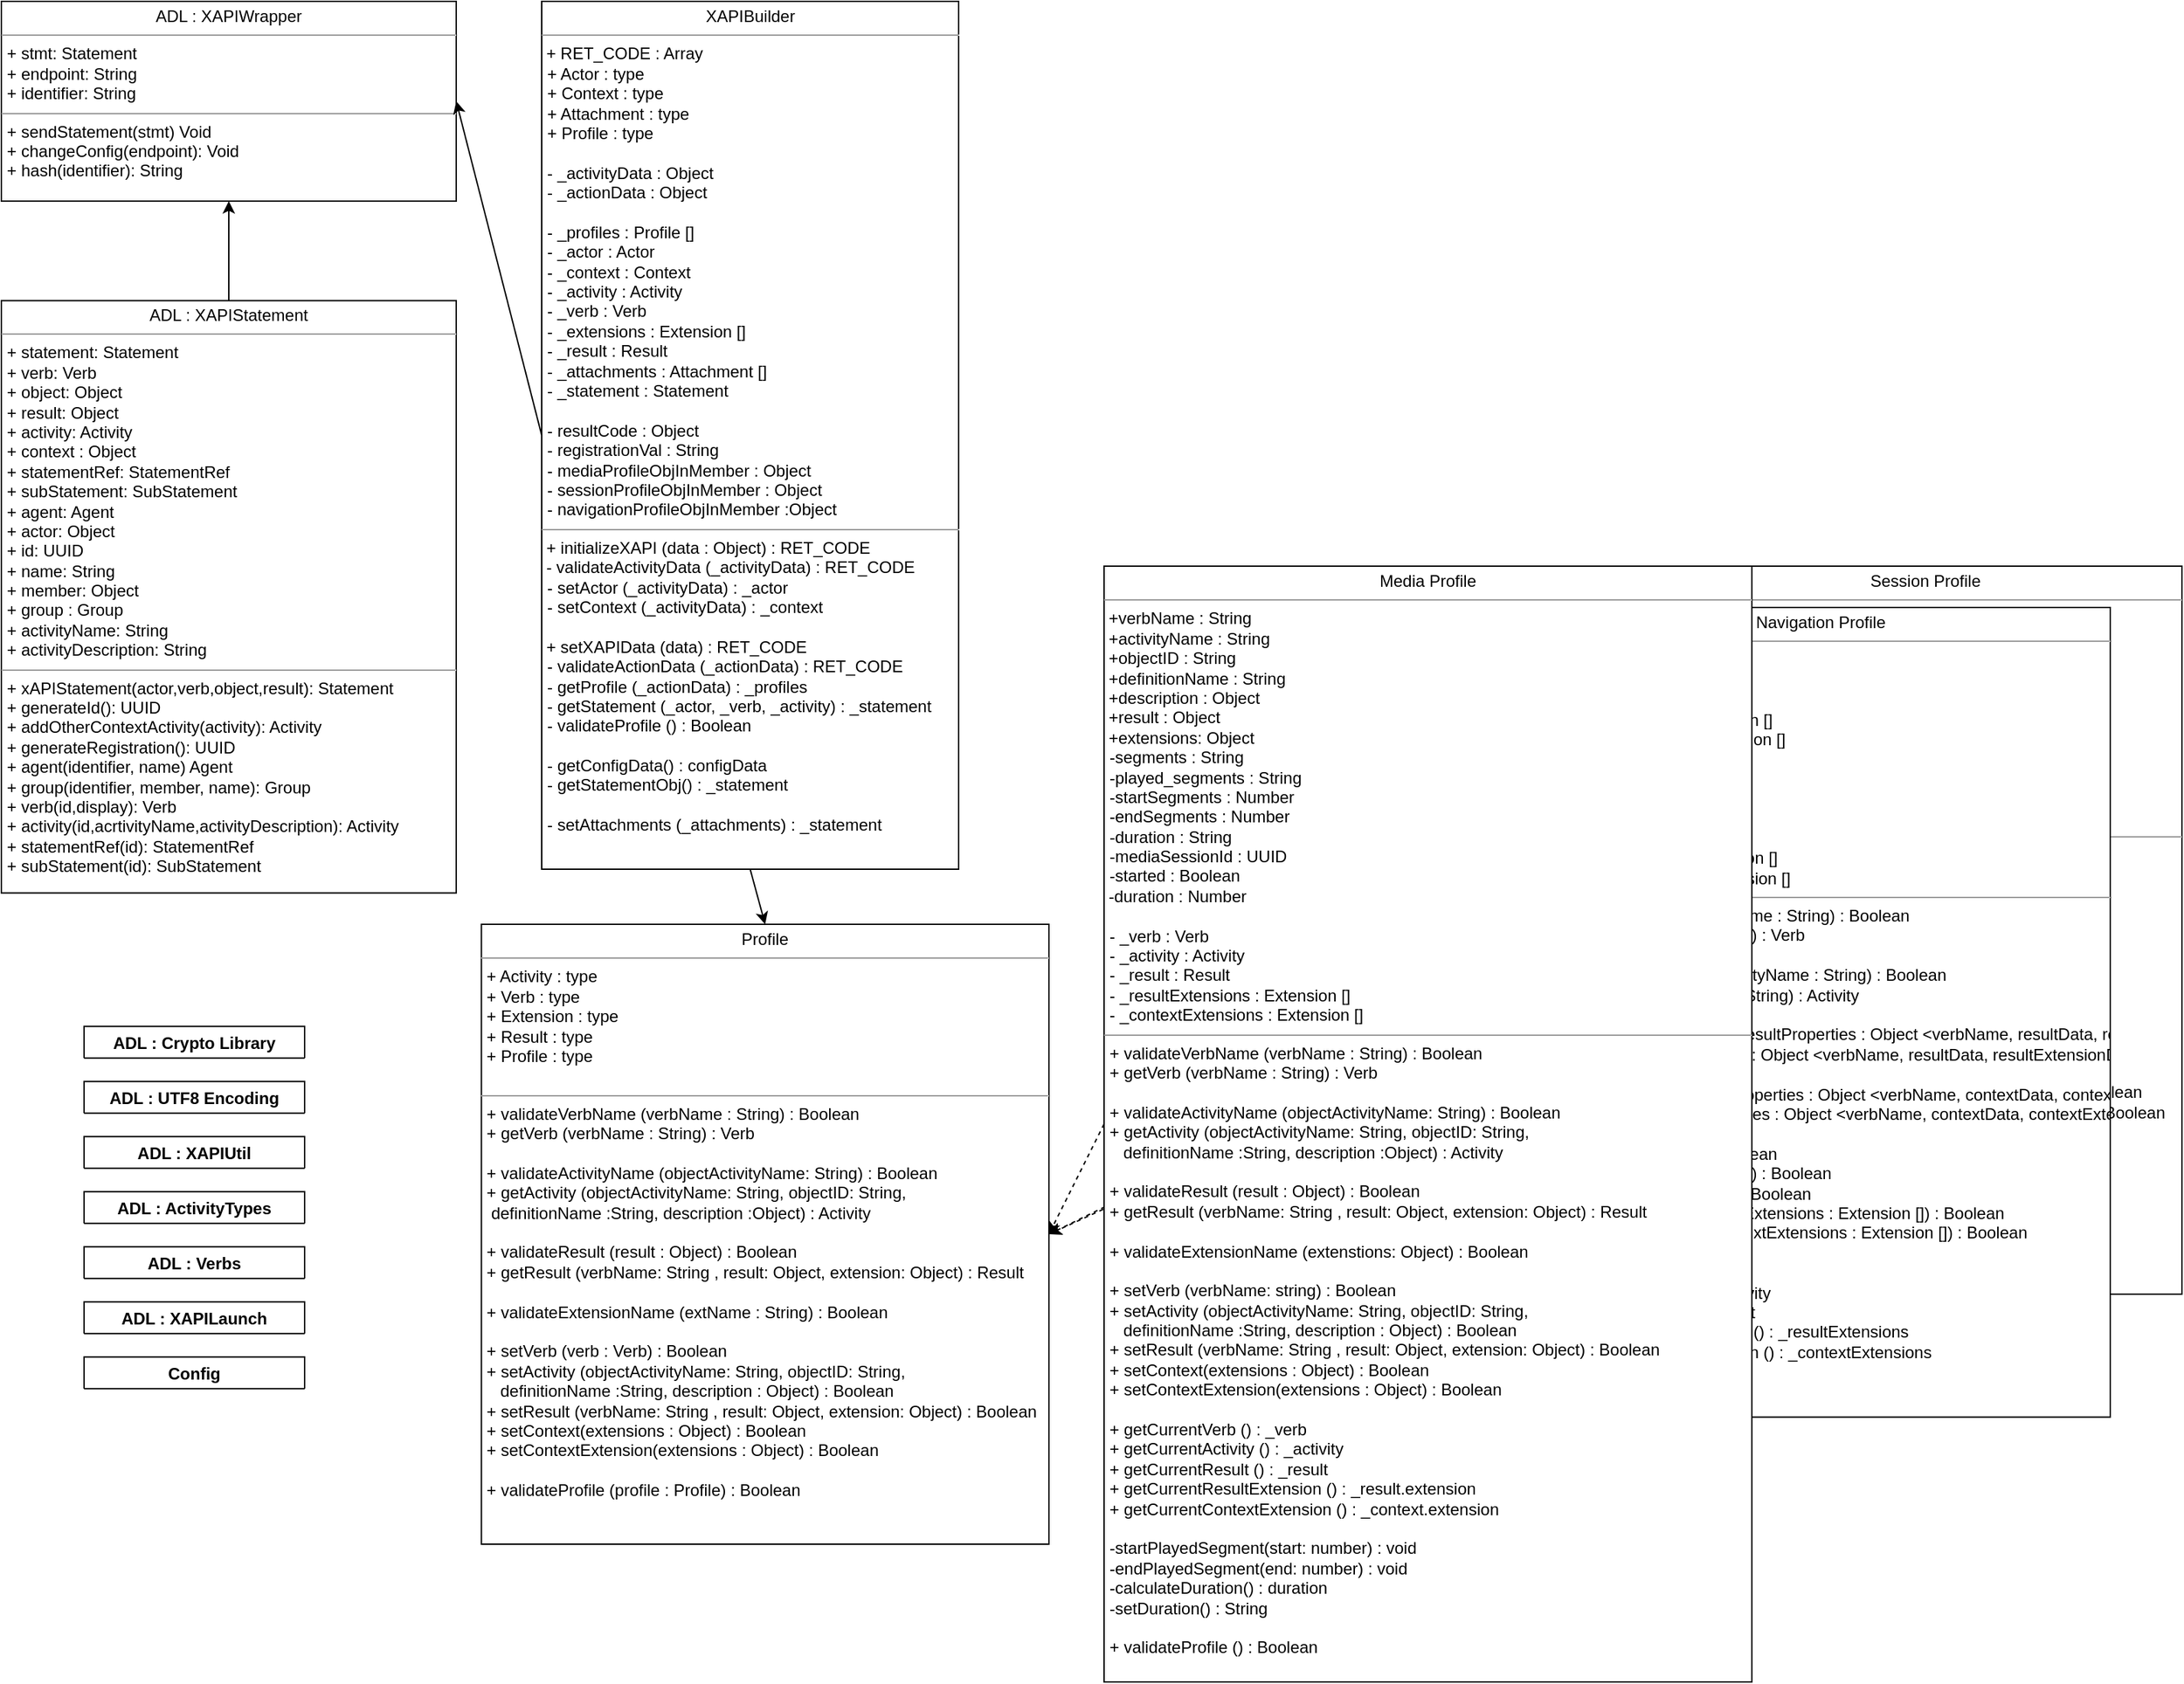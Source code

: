 <mxfile>
    <diagram id="AIWKNiMYjWNu91mybNwN" name="v1.0">
        <mxGraphModel dx="1003" dy="548" grid="1" gridSize="10" guides="1" tooltips="1" connect="1" arrows="1" fold="1" page="1" pageScale="1" pageWidth="827" pageHeight="1169" math="0" shadow="0">
            <root>
                <mxCell id="r9tCrdqP52zc_Ktqozt8-0"/>
                <mxCell id="r9tCrdqP52zc_Ktqozt8-1" parent="r9tCrdqP52zc_Ktqozt8-0"/>
                <mxCell id="z2LhJ73qYV1Ciekt4UjS-0" style="edgeStyle=orthogonalEdgeStyle;rounded=0;orthogonalLoop=1;jettySize=auto;html=1;" parent="r9tCrdqP52zc_Ktqozt8-1" source="z2LhJ73qYV1Ciekt4UjS-1" target="z2LhJ73qYV1Ciekt4UjS-2" edge="1">
                    <mxGeometry relative="1" as="geometry"/>
                </mxCell>
                <mxCell id="z2LhJ73qYV1Ciekt4UjS-1" value="&lt;p style=&quot;margin: 0px ; margin-top: 4px ; text-align: center&quot;&gt;ADL : XAPIStatement&lt;/p&gt;&lt;hr size=&quot;1&quot;&gt;&lt;p style=&quot;margin: 0px ; margin-left: 4px&quot;&gt;+ statement: Statement&lt;/p&gt;&lt;p style=&quot;margin: 0px ; margin-left: 4px&quot;&gt;+ verb: Verb&lt;br&gt;&lt;/p&gt;&lt;p style=&quot;margin: 0px ; margin-left: 4px&quot;&gt;+ object: Object&lt;br&gt;&lt;/p&gt;&lt;p style=&quot;margin: 0px ; margin-left: 4px&quot;&gt;+ result: Object&lt;br&gt;&lt;/p&gt;&lt;p style=&quot;margin: 0px ; margin-left: 4px&quot;&gt;+ activity: Activity&lt;br&gt;&lt;/p&gt;&lt;p style=&quot;margin: 0px ; margin-left: 4px&quot;&gt;+ context : Object&lt;/p&gt;&lt;p style=&quot;margin: 0px ; margin-left: 4px&quot;&gt;+ statementRef: StatementRef&lt;/p&gt;&lt;p style=&quot;margin: 0px ; margin-left: 4px&quot;&gt;+ subStatement: SubStatement&lt;/p&gt;&lt;p style=&quot;margin: 0px ; margin-left: 4px&quot;&gt;+ agent: Agent&lt;/p&gt;&lt;p style=&quot;margin: 0px ; margin-left: 4px&quot;&gt;+ actor: Object&lt;/p&gt;&lt;p style=&quot;margin: 0px ; margin-left: 4px&quot;&gt;+ id: UUID&lt;/p&gt;&lt;p style=&quot;margin: 0px ; margin-left: 4px&quot;&gt;+ name: String&lt;/p&gt;&lt;p style=&quot;margin: 0px ; margin-left: 4px&quot;&gt;+ member: Object&lt;/p&gt;&lt;p style=&quot;margin: 0px ; margin-left: 4px&quot;&gt;+ group : Group&lt;/p&gt;&lt;p style=&quot;margin: 0px ; margin-left: 4px&quot;&gt;+ activityName: String&lt;/p&gt;&lt;p style=&quot;margin: 0px ; margin-left: 4px&quot;&gt;+ activityDescription: String&lt;/p&gt;&lt;hr size=&quot;1&quot;&gt;&lt;p style=&quot;margin: 0px ; margin-left: 4px&quot;&gt;+ xAPIStatement(actor,verb,object,result): Statement&lt;/p&gt;&lt;p style=&quot;margin: 0px ; margin-left: 4px&quot;&gt;+ generateId(): UUID&lt;br&gt;&lt;/p&gt;&lt;p style=&quot;margin: 0px ; margin-left: 4px&quot;&gt;+ addOtherContextActivity(activity): Activity&lt;br&gt;&lt;/p&gt;&lt;p style=&quot;margin: 0px ; margin-left: 4px&quot;&gt;+ generateRegistration(): UUID&lt;br&gt;&lt;/p&gt;&lt;p style=&quot;margin: 0px ; margin-left: 4px&quot;&gt;+ agent(identifier, name) Agent&lt;/p&gt;&lt;p style=&quot;margin: 0px ; margin-left: 4px&quot;&gt;+ group(identifier, member, name): Group&lt;/p&gt;&lt;p style=&quot;margin: 0px ; margin-left: 4px&quot;&gt;+ verb(id,display): Verb&lt;br&gt;&lt;/p&gt;&lt;p style=&quot;margin: 0px ; margin-left: 4px&quot;&gt;+ activity(id,acrtivityName,activityDescription): Activity&lt;br&gt;&lt;/p&gt;&lt;p style=&quot;margin: 0px ; margin-left: 4px&quot;&gt;+ statementRef(id): StatementRef&lt;br&gt;&lt;/p&gt;&lt;p style=&quot;margin: 0px ; margin-left: 4px&quot;&gt;+ subStatement&lt;span&gt;(id): SubStatement&lt;/span&gt;&lt;/p&gt;" style="verticalAlign=top;align=left;overflow=fill;fontSize=12;fontFamily=Helvetica;html=1;collapsible=0;" parent="r9tCrdqP52zc_Ktqozt8-1" vertex="1">
                    <mxGeometry x="60" y="257.25" width="330" height="430" as="geometry">
                        <mxRectangle x="830" y="560" width="320" height="410" as="alternateBounds"/>
                    </mxGeometry>
                </mxCell>
                <mxCell id="z2LhJ73qYV1Ciekt4UjS-2" value="&lt;p style=&quot;margin: 0px ; margin-top: 4px ; text-align: center&quot;&gt;ADL : XAPIWrapper&lt;/p&gt;&lt;hr size=&quot;1&quot;&gt;&lt;p style=&quot;margin: 0px ; margin-left: 4px&quot;&gt;+ stmt: Statement&lt;/p&gt;&lt;p style=&quot;margin: 0px ; margin-left: 4px&quot;&gt;+ endpoint: String&lt;/p&gt;&lt;p style=&quot;margin: 0px ; margin-left: 4px&quot;&gt;+ identifier: String&lt;/p&gt;&lt;hr size=&quot;1&quot;&gt;&lt;p style=&quot;margin: 0px ; margin-left: 4px&quot;&gt;+ sendStatement(stmt) Void&lt;/p&gt;&lt;p style=&quot;margin: 0px ; margin-left: 4px&quot;&gt;+ changeConfig(endpoint): Void&lt;/p&gt;&lt;p style=&quot;margin: 0px ; margin-left: 4px&quot;&gt;+ hash(identifier): String&lt;br&gt;&lt;/p&gt;" style="verticalAlign=top;align=left;overflow=fill;fontSize=12;fontFamily=Helvetica;html=1;collapsible=0;expand=1;editable=1;" parent="r9tCrdqP52zc_Ktqozt8-1" vertex="1">
                    <mxGeometry x="60" y="40" width="330" height="145" as="geometry">
                        <mxRectangle x="1280" y="692.5" width="200" height="130" as="alternateBounds"/>
                    </mxGeometry>
                </mxCell>
                <mxCell id="XDvLV7WI26wevUbWUAwo-1" value="&lt;p style=&quot;margin: 0px ; margin-top: 4px ; text-align: center&quot;&gt;&lt;span&gt;XAPIBuilder&lt;/span&gt;&lt;br&gt;&lt;/p&gt;&lt;hr size=&quot;1&quot;&gt;&amp;nbsp;+ RET_CODE : Array&lt;br&gt;&lt;p style=&quot;margin: 0px ; margin-left: 4px&quot;&gt;+ Actor : type&lt;/p&gt;&lt;p style=&quot;margin: 0px ; margin-left: 4px&quot;&gt;+ Context : type&lt;/p&gt;&lt;p style=&quot;margin: 0px ; margin-left: 4px&quot;&gt;&lt;span&gt;+ Attachment : type&lt;/span&gt;&lt;/p&gt;&lt;p style=&quot;margin: 0px ; margin-left: 4px&quot;&gt;&lt;span&gt;+ Profile : type&lt;/span&gt;&lt;/p&gt;&lt;p style=&quot;margin: 0px ; margin-left: 4px&quot;&gt;&lt;span&gt;&lt;br&gt;&lt;/span&gt;&lt;/p&gt;&lt;p style=&quot;margin: 0px 0px 0px 4px&quot;&gt;- _activityData : Object&lt;br&gt;&lt;/p&gt;&lt;p style=&quot;margin: 0px 0px 0px 4px&quot;&gt;- _actionData : Object&lt;/p&gt;&lt;p style=&quot;margin: 0px 0px 0px 4px&quot;&gt;&lt;br&gt;&lt;/p&gt;&lt;p style=&quot;margin: 0px 0px 0px 4px&quot;&gt;- _profiles : Profile []&lt;/p&gt;&lt;p style=&quot;margin: 0px 0px 0px 4px&quot;&gt;- _actor : Actor&lt;/p&gt;&lt;p style=&quot;margin: 0px 0px 0px 4px&quot;&gt;- _context : Context&lt;/p&gt;&lt;p style=&quot;margin: 0px 0px 0px 4px&quot;&gt;- _activity : Activity&lt;/p&gt;&lt;p style=&quot;margin: 0px 0px 0px 4px&quot;&gt;- _verb : Verb&lt;/p&gt;&lt;p style=&quot;margin: 0px 0px 0px 4px&quot;&gt;- _extensions : Extension []&lt;/p&gt;&lt;p style=&quot;margin: 0px ; margin-left: 4px&quot;&gt;&lt;span&gt;- _result : Result&lt;/span&gt;&lt;/p&gt;&lt;p style=&quot;margin: 0px ; margin-left: 4px&quot;&gt;- _attachments : Attachment []&lt;/p&gt;&lt;p style=&quot;margin: 0px ; margin-left: 4px&quot;&gt;- _statement : Statement&lt;/p&gt;&lt;hr size=&quot;1&quot;&gt;&amp;nbsp;+ initializeXAPI (data : Object) : RET_CODE&lt;br&gt;&amp;nbsp;- validateActivityData (_activityData) : RET_CODE&lt;br&gt;&lt;p style=&quot;margin: 0px 0px 0px 4px&quot;&gt;- setActor (_activityData) : _actor&lt;/p&gt;&lt;p style=&quot;margin: 0px 0px 0px 4px&quot;&gt;- setContext (_activityData) : _context&lt;/p&gt;&lt;p style=&quot;margin: 0px 0px 0px 4px&quot;&gt;&lt;br&gt;&lt;/p&gt;&amp;nbsp;+ setXAPIData (data) : RET_CODE&lt;br&gt;&lt;p style=&quot;margin: 0px ; margin-left: 4px&quot;&gt;&lt;span&gt;- validateActionData (_actionData) : RET_CODE&lt;/span&gt;&lt;br&gt;&lt;/p&gt;&lt;p style=&quot;margin: 0px ; margin-left: 4px&quot;&gt;- getProfile (_actionData) : _profiles&lt;/p&gt;&lt;p style=&quot;margin: 0px ; margin-left: 4px&quot;&gt;- getVerb (_actionData) : _verb&lt;/p&gt;&lt;p style=&quot;margin: 0px ; margin-left: 4px&quot;&gt;- getActivity (_actionData) : _activity&lt;/p&gt;&lt;p style=&quot;margin: 0px ; margin-left: 4px&quot;&gt;- getExtensions (_actionData) : _extensions&lt;/p&gt;&lt;p style=&quot;margin: 0px ; margin-left: 4px&quot;&gt;- getResult (_actionData) : _result&lt;/p&gt;&lt;p style=&quot;margin: 0px ; margin-left: 4px&quot;&gt;- getContext (_actionData) : _context&lt;/p&gt;&lt;p style=&quot;margin: 0px ; margin-left: 4px&quot;&gt;- validateProfile () : Boolean&lt;/p&gt;&lt;p style=&quot;margin: 0px ; margin-left: 4px&quot;&gt;&lt;br&gt;&lt;/p&gt;&lt;p style=&quot;margin: 0px ; margin-left: 4px&quot;&gt;- getStatement (_actor, _verb, _activity) : _statement&lt;/p&gt;&lt;p style=&quot;margin: 0px ; margin-left: 4px&quot;&gt;&lt;br&gt;&lt;/p&gt;&lt;p style=&quot;margin: 0px ; margin-left: 4px&quot;&gt;- setResult (_result) : _statement&lt;/p&gt;&lt;p style=&quot;margin: 0px ; margin-left: 4px&quot;&gt;- setResultExt (_extensions) : _statement&lt;/p&gt;&lt;p style=&quot;margin: 0px ; margin-left: 4px&quot;&gt;- setContextExt (_extensions) : _statement&lt;/p&gt;&lt;p style=&quot;margin: 0px ; margin-left: 4px&quot;&gt;- setObjectExt (_extensions) : _statement&lt;/p&gt;&lt;p style=&quot;margin: 0px ; margin-left: 4px&quot;&gt;- setAttachments (_attachments) : _statement&lt;/p&gt;&lt;p style=&quot;margin: 0px ; margin-left: 4px&quot;&gt;- sendStatement (_statement) : RET_CODE&lt;/p&gt;" style="verticalAlign=top;align=left;overflow=fill;fontSize=12;fontFamily=Helvetica;html=1;collapsible=0;" parent="r9tCrdqP52zc_Ktqozt8-1" vertex="1">
                    <mxGeometry x="452" y="40" width="302.5" height="630" as="geometry"/>
                </mxCell>
                <mxCell id="XDvLV7WI26wevUbWUAwo-4" value="" style="endArrow=classic;html=1;exitX=0;exitY=0.5;exitDx=0;exitDy=0;entryX=1;entryY=0.5;entryDx=0;entryDy=0;" parent="r9tCrdqP52zc_Ktqozt8-1" source="XDvLV7WI26wevUbWUAwo-1" target="z2LhJ73qYV1Ciekt4UjS-2" edge="1">
                    <mxGeometry width="50" height="50" relative="1" as="geometry">
                        <mxPoint x="390" y="480" as="sourcePoint"/>
                        <mxPoint x="440" y="430" as="targetPoint"/>
                    </mxGeometry>
                </mxCell>
                <mxCell id="XDvLV7WI26wevUbWUAwo-9" value="ADL : Crypto Library" style="swimlane;" parent="r9tCrdqP52zc_Ktqozt8-1" vertex="1" collapsed="1">
                    <mxGeometry x="120" y="784.13" width="160" height="23" as="geometry">
                        <mxRectangle x="1345" y="450" width="200" height="200" as="alternateBounds"/>
                    </mxGeometry>
                </mxCell>
                <mxCell id="XDvLV7WI26wevUbWUAwo-10" value="ADL : UTF8 Encoding" style="swimlane;" parent="r9tCrdqP52zc_Ktqozt8-1" vertex="1" collapsed="1">
                    <mxGeometry x="120" y="824.13" width="160" height="23" as="geometry">
                        <mxRectangle x="1345" y="450" width="200" height="200" as="alternateBounds"/>
                    </mxGeometry>
                </mxCell>
                <mxCell id="XDvLV7WI26wevUbWUAwo-11" value="ADL : XAPIUtil" style="swimlane;" parent="r9tCrdqP52zc_Ktqozt8-1" vertex="1" collapsed="1">
                    <mxGeometry x="120" y="864.13" width="160" height="23" as="geometry">
                        <mxRectangle x="1345" y="450" width="200" height="200" as="alternateBounds"/>
                    </mxGeometry>
                </mxCell>
                <mxCell id="XDvLV7WI26wevUbWUAwo-12" value="ADL : ActivityTypes" style="swimlane;" parent="r9tCrdqP52zc_Ktqozt8-1" vertex="1" collapsed="1">
                    <mxGeometry x="120" y="904.13" width="160" height="23" as="geometry">
                        <mxRectangle x="120" y="904.13" width="200" height="200" as="alternateBounds"/>
                    </mxGeometry>
                </mxCell>
                <mxCell id="XDvLV7WI26wevUbWUAwo-13" value="ADL : Verbs" style="swimlane;" parent="r9tCrdqP52zc_Ktqozt8-1" vertex="1" collapsed="1">
                    <mxGeometry x="120" y="944.13" width="160" height="23" as="geometry">
                        <mxRectangle x="1345" y="450" width="200" height="200" as="alternateBounds"/>
                    </mxGeometry>
                </mxCell>
                <mxCell id="XDvLV7WI26wevUbWUAwo-14" value="ADL : XAPILaunch" style="swimlane;" parent="r9tCrdqP52zc_Ktqozt8-1" vertex="1" collapsed="1">
                    <mxGeometry x="120" y="984.13" width="160" height="23" as="geometry">
                        <mxRectangle x="1345" y="450" width="200" height="200" as="alternateBounds"/>
                    </mxGeometry>
                </mxCell>
                <mxCell id="XDvLV7WI26wevUbWUAwo-15" value="Config" style="swimlane;" parent="r9tCrdqP52zc_Ktqozt8-1" vertex="1" collapsed="1">
                    <mxGeometry x="120" y="1024.13" width="160" height="23" as="geometry">
                        <mxRectangle x="1400" y="300" width="200" height="200" as="alternateBounds"/>
                    </mxGeometry>
                </mxCell>
                <mxCell id="XDvLV7WI26wevUbWUAwo-16" value="&lt;p style=&quot;margin: 0px ; margin-top: 4px ; text-align: center&quot;&gt;&lt;span&gt;Profile&lt;/span&gt;&lt;br&gt;&lt;/p&gt;&lt;hr size=&quot;1&quot;&gt;&lt;p style=&quot;margin: 0px ; margin-left: 4px&quot;&gt;+ Activity : type&lt;/p&gt;&lt;p style=&quot;margin: 0px ; margin-left: 4px&quot;&gt;+ Verb : type&lt;/p&gt;&lt;p style=&quot;margin: 0px ; margin-left: 4px&quot;&gt;+ Extension : type&lt;/p&gt;&lt;p style=&quot;margin: 0px ; margin-left: 4px&quot;&gt;+ Result : type&lt;/p&gt;&lt;p style=&quot;margin: 0px ; margin-left: 4px&quot;&gt;+ Profile : type&lt;/p&gt;&lt;p style=&quot;margin: 0px ; margin-left: 4px&quot;&gt;&lt;br&gt;&lt;/p&gt;&lt;hr size=&quot;1&quot;&gt;&lt;p style=&quot;margin: 0px ; margin-left: 4px&quot;&gt;&lt;span&gt;+ validateVerbName (verbName : String) : Boolean&lt;/span&gt;&lt;/p&gt;&lt;p style=&quot;margin: 0px ; margin-left: 4px&quot;&gt;&lt;span&gt;+ getVerb (verbName : String) : Verb&lt;/span&gt;&lt;br&gt;&lt;/p&gt;&lt;p style=&quot;margin: 0px ; margin-left: 4px&quot;&gt;&lt;span&gt;&lt;br&gt;&lt;/span&gt;&lt;/p&gt;&lt;p style=&quot;margin: 0px ; margin-left: 4px&quot;&gt;&lt;span&gt;+ validateActivityName (objectActivityName: String&lt;/span&gt;&lt;span&gt;) : Boolean&lt;/span&gt;&lt;/p&gt;&lt;p style=&quot;margin: 0px ; margin-left: 4px&quot;&gt;&lt;span&gt;+ getActivity (objectActivityName: String, objectID: String,&lt;/span&gt;&lt;/p&gt;&lt;p style=&quot;margin: 0px ; margin-left: 4px&quot;&gt;&lt;span&gt;&amp;nbsp;definitionName :String, description :Object) : Activity&lt;/span&gt;&lt;/p&gt;&lt;p style=&quot;margin: 0px ; margin-left: 4px&quot;&gt;&lt;span&gt;&lt;br&gt;&lt;/span&gt;&lt;/p&gt;&lt;p style=&quot;margin: 0px 0px 0px 4px&quot;&gt;+ validateResult (result : Object) : Boolean&lt;/p&gt;&lt;p style=&quot;margin: 0px 0px 0px 4px&quot;&gt;+ getResult (verbName: String , result: Object, extension: Object) : Result&lt;/p&gt;&lt;p style=&quot;margin: 0px ; margin-left: 4px&quot;&gt;&lt;span&gt;&lt;br&gt;&lt;/span&gt;&lt;/p&gt;&lt;p style=&quot;margin: 0px ; margin-left: 4px&quot;&gt;+ validateExtensionName (extName : String) : Boolean&lt;/p&gt;&lt;p style=&quot;margin: 0px ; margin-left: 4px&quot;&gt;&lt;br&gt;&lt;/p&gt;&lt;p style=&quot;margin: 0px ; margin-left: 4px&quot;&gt;+ setVerb (verb : Verb) : Boolean&lt;/p&gt;&lt;p style=&quot;margin: 0px ; margin-left: 4px&quot;&gt;+ setActivity (objectActivityName: String, objectID: String,&amp;nbsp;&lt;/p&gt;&lt;p style=&quot;margin: 0px ; margin-left: 4px&quot;&gt;&amp;nbsp; &amp;nbsp;definitionName :String, description : Object) : Boolean&lt;/p&gt;&lt;p style=&quot;margin: 0px ; margin-left: 4px&quot;&gt;&lt;span&gt;+ setResult (verbName: String , result: Object, extension: Object) : Boolean&lt;/span&gt;&lt;/p&gt;&lt;p style=&quot;margin: 0px ; margin-left: 4px&quot;&gt;&lt;span&gt;+ setContext(extensions : Object) : Boolean&lt;/span&gt;&lt;/p&gt;&lt;p style=&quot;margin: 0px ; margin-left: 4px&quot;&gt;+ setContextExtension(extensions : Object) : Boolean&lt;span&gt;&lt;br&gt;&lt;/span&gt;&lt;/p&gt;&lt;p style=&quot;margin: 0px ; margin-left: 4px&quot;&gt;&lt;br&gt;&lt;/p&gt;&lt;p style=&quot;margin: 0px ; margin-left: 4px&quot;&gt;&lt;span&gt;+ validateProfile (profile : Profile) : Boolean&lt;/span&gt;&lt;/p&gt;" style="verticalAlign=top;align=left;overflow=fill;fontSize=12;fontFamily=Helvetica;html=1;collapsible=0;treeFolding=0;container=0;" parent="r9tCrdqP52zc_Ktqozt8-1" vertex="1">
                    <mxGeometry x="408.25" y="710" width="411.75" height="450" as="geometry"/>
                </mxCell>
                <mxCell id="XDvLV7WI26wevUbWUAwo-17" value="" style="endArrow=classic;html=1;entryX=1;entryY=0.5;entryDx=0;entryDy=0;exitX=0;exitY=0.5;exitDx=0;exitDy=0;dashed=1;" parent="r9tCrdqP52zc_Ktqozt8-1" source="XDvLV7WI26wevUbWUAwo-5" target="XDvLV7WI26wevUbWUAwo-16" edge="1">
                    <mxGeometry width="50" height="50" relative="1" as="geometry">
                        <mxPoint x="790" y="910" as="sourcePoint"/>
                        <mxPoint x="840" y="860" as="targetPoint"/>
                    </mxGeometry>
                </mxCell>
                <mxCell id="XDvLV7WI26wevUbWUAwo-18" value="" style="endArrow=classic;html=1;entryX=1;entryY=0.5;entryDx=0;entryDy=0;exitX=0;exitY=0.5;exitDx=0;exitDy=0;dashed=1;" parent="r9tCrdqP52zc_Ktqozt8-1" source="XDvLV7WI26wevUbWUAwo-6" target="XDvLV7WI26wevUbWUAwo-16" edge="1">
                    <mxGeometry width="50" height="50" relative="1" as="geometry">
                        <mxPoint x="241.25" y="890" as="sourcePoint"/>
                        <mxPoint x="181.25" y="710" as="targetPoint"/>
                    </mxGeometry>
                </mxCell>
                <mxCell id="XDvLV7WI26wevUbWUAwo-19" value="" style="endArrow=classic;html=1;exitX=0;exitY=0.5;exitDx=0;exitDy=0;dashed=1;entryX=1;entryY=0.5;entryDx=0;entryDy=0;" parent="r9tCrdqP52zc_Ktqozt8-1" source="XDvLV7WI26wevUbWUAwo-7" target="XDvLV7WI26wevUbWUAwo-16" edge="1">
                    <mxGeometry width="50" height="50" relative="1" as="geometry">
                        <mxPoint x="665" y="890" as="sourcePoint"/>
                        <mxPoint x="181.25" y="710" as="targetPoint"/>
                    </mxGeometry>
                </mxCell>
                <mxCell id="XDvLV7WI26wevUbWUAwo-20" value="" style="endArrow=classic;html=1;entryX=0.5;entryY=0;entryDx=0;entryDy=0;exitX=0.5;exitY=1;exitDx=0;exitDy=0;" parent="r9tCrdqP52zc_Ktqozt8-1" source="XDvLV7WI26wevUbWUAwo-1" target="XDvLV7WI26wevUbWUAwo-16" edge="1">
                    <mxGeometry width="50" height="50" relative="1" as="geometry">
                        <mxPoint x="751" y="710" as="sourcePoint"/>
                        <mxPoint x="1020" y="255" as="targetPoint"/>
                        <Array as="points"/>
                    </mxGeometry>
                </mxCell>
                <mxCell id="XDvLV7WI26wevUbWUAwo-6" value="&lt;p style=&quot;margin: 0px ; margin-top: 4px ; text-align: center&quot;&gt;Session Profile&lt;/p&gt;&lt;hr size=&quot;1&quot;&gt;&lt;p style=&quot;margin: 0px 0px 0px 4px&quot;&gt;+ profile : Profile&lt;br&gt;&lt;/p&gt;&lt;p style=&quot;margin: 0px 0px 0px 4px&quot;&gt;+ verbs : Verb []&lt;br&gt;&lt;/p&gt;&lt;p style=&quot;margin: 0px 0px 0px 4px&quot;&gt;+ activities : Activity []&lt;/p&gt;&lt;p style=&quot;margin: 0px 0px 0px 4px&quot;&gt;+ resultExtensions : Extension []&lt;/p&gt;&lt;p style=&quot;margin: 0px 0px 0px 4px&quot;&gt;+ contextExtensions : Extension []&lt;/p&gt;&lt;p style=&quot;margin: 0px 0px 0px 4px&quot;&gt;&lt;br&gt;&lt;/p&gt;&lt;p style=&quot;margin: 0px 0px 0px 4px&quot;&gt;- _verb : Verb&lt;/p&gt;&lt;p style=&quot;margin: 0px 0px 0px 4px&quot;&gt;- _activity : Activity&lt;/p&gt;&lt;p style=&quot;margin: 0px 0px 0px 4px&quot;&gt;- _result : Result&lt;/p&gt;&lt;p style=&quot;margin: 0px 0px 0px 4px&quot;&gt;- _resultExtensions : Extension []&lt;/p&gt;&lt;p style=&quot;margin: 0px 0px 0px 4px&quot;&gt;- _contextExtensions : Extension []&lt;/p&gt;&lt;hr size=&quot;1&quot;&gt;&lt;p style=&quot;margin: 0px 0px 0px 4px&quot;&gt;+ validateVerbName (verbName : String) : Boolean&lt;/p&gt;&lt;p style=&quot;margin: 0px 0px 0px 4px&quot;&gt;+ getVerb (verbName : String) : Verb&lt;br&gt;&lt;/p&gt;&lt;p style=&quot;margin: 0px 0px 0px 4px&quot;&gt;&lt;br&gt;&lt;/p&gt;&lt;p style=&quot;margin: 0px 0px 0px 4px&quot;&gt;+ validateActivityName (activityName : String) : Boolean&lt;/p&gt;&lt;p style=&quot;margin: 0px 0px 0px 4px&quot;&gt;+ getActivity (activityName : String) : Activity&lt;/p&gt;&lt;p style=&quot;margin: 0px 0px 0px 4px&quot;&gt;&lt;br&gt;&lt;/p&gt;&lt;p style=&quot;margin: 0px 0px 0px 4px&quot;&gt;+ validateExtensionName (extName : String) : Boolean&lt;/p&gt;&lt;p style=&quot;margin: 0px 0px 0px 4px&quot;&gt;+ getExtension (extName : String) : Extension&lt;/p&gt;&lt;p style=&quot;margin: 0px 0px 0px 4px&quot;&gt;&lt;br&gt;&lt;/p&gt;&lt;p style=&quot;margin: 0px 0px 0px 4px&quot;&gt;+ setVerb (verb : Verb) : Boolean&lt;/p&gt;&lt;p style=&quot;margin: 0px 0px 0px 4px&quot;&gt;+ setActivity (activity : Activity) : Boolean&lt;/p&gt;&lt;p style=&quot;margin: 0px 0px 0px 4px&quot;&gt;+ setResult (result : Result) : Boolean&lt;br&gt;&lt;/p&gt;&lt;p style=&quot;margin: 0px 0px 0px 4px&quot;&gt;+ setResultExtension (resultExtensions : Extension []) : Boolean&lt;/p&gt;&lt;p style=&quot;margin: 0px 0px 0px 4px&quot;&gt;+ setContextExtension (contextExtensions : Extension []) : Boolean&lt;/p&gt;&lt;p style=&quot;margin: 0px 0px 0px 4px&quot;&gt;&lt;br&gt;&lt;/p&gt;&lt;p style=&quot;margin: 0px 0px 0px 4px&quot;&gt;+ getCurrentVerb () : _verb&lt;/p&gt;&lt;p style=&quot;margin: 0px 0px 0px 4px&quot;&gt;+ getCurrentActivity () : _activity&lt;/p&gt;&lt;p style=&quot;margin: 0px 0px 0px 4px&quot;&gt;+ getCurrentResult () : _result&lt;/p&gt;&lt;p style=&quot;margin: 0px 0px 0px 4px&quot;&gt;+ getCurrentResultExtension () : _resultExtensions&lt;/p&gt;&lt;p style=&quot;margin: 0px 0px 0px 4px&quot;&gt;+ getCurrentContextExtension () : _contextExtensions&lt;/p&gt;&lt;p style=&quot;margin: 0px 0px 0px 4px&quot;&gt;&lt;br&gt;&lt;/p&gt;&lt;p style=&quot;margin: 0px 0px 0px 4px&quot;&gt;+ validateProfile () : Boolean&lt;/p&gt;" style="verticalAlign=top;align=left;overflow=fill;fontSize=12;fontFamily=Helvetica;html=1;collapsible=0;" parent="r9tCrdqP52zc_Ktqozt8-1" vertex="1">
                    <mxGeometry x="1270" y="450" width="372" height="528.5" as="geometry"/>
                </mxCell>
                <mxCell id="XDvLV7WI26wevUbWUAwo-7" value="&lt;p style=&quot;margin: 0px ; margin-top: 4px ; text-align: center&quot;&gt;Navigation Profile&lt;/p&gt;&lt;hr size=&quot;1&quot;&gt;&lt;p style=&quot;margin: 0px 0px 0px 4px&quot;&gt;+ profile : Profile&lt;br&gt;&lt;/p&gt;&lt;p style=&quot;margin: 0px 0px 0px 4px&quot;&gt;+ verbs : Verb []&lt;br&gt;&lt;/p&gt;&lt;p style=&quot;margin: 0px 0px 0px 4px&quot;&gt;+ activities : Activity []&lt;/p&gt;&lt;p style=&quot;margin: 0px 0px 0px 4px&quot;&gt;+ resultExtensions : Extension []&lt;/p&gt;&lt;p style=&quot;margin: 0px 0px 0px 4px&quot;&gt;+ contextExtensions : Extension []&lt;/p&gt;&lt;p style=&quot;margin: 0px 0px 0px 4px&quot;&gt;&lt;br&gt;&lt;/p&gt;&lt;p style=&quot;margin: 0px 0px 0px 4px&quot;&gt;- _verb : Verb&lt;/p&gt;&lt;p style=&quot;margin: 0px 0px 0px 4px&quot;&gt;- _activity : Activity&lt;/p&gt;&lt;p style=&quot;margin: 0px 0px 0px 4px&quot;&gt;- _result : Result&lt;/p&gt;&lt;p style=&quot;margin: 0px 0px 0px 4px&quot;&gt;- _context : Context&lt;/p&gt;&lt;p style=&quot;margin: 0px 0px 0px 4px&quot;&gt;- _resultExtensions : Extension []&lt;/p&gt;&lt;p style=&quot;margin: 0px 0px 0px 4px&quot;&gt;- _contextExtensions : Extension []&lt;/p&gt;&lt;hr size=&quot;1&quot;&gt;&lt;p style=&quot;margin: 0px 0px 0px 4px&quot;&gt;+ validateVerbName (verbName : String) : Boolean&lt;/p&gt;&lt;p style=&quot;margin: 0px 0px 0px 4px&quot;&gt;+ getVerb (verbName : String) : Verb&lt;br&gt;&lt;/p&gt;&lt;p style=&quot;margin: 0px 0px 0px 4px&quot;&gt;&lt;br&gt;&lt;/p&gt;&lt;p style=&quot;margin: 0px 0px 0px 4px&quot;&gt;+ validateActivityName (activityName : String) : Boolean&lt;/p&gt;&lt;p style=&quot;margin: 0px 0px 0px 4px&quot;&gt;+ getActivity (activityName : String) : Activity&lt;/p&gt;&lt;p style=&quot;margin: 0px 0px 0px 4px&quot;&gt;&lt;br&gt;&lt;/p&gt;&lt;p style=&quot;margin: 0px 0px 0px 4px&quot;&gt;+ validateResultProperties (resultProperties : Object &amp;lt;verbName, resultData, resultExtensionData&amp;gt;) : Boolean&lt;/p&gt;&lt;p style=&quot;margin: 0px 0px 0px 4px&quot;&gt;+ getResult (resultProperties : Object &amp;lt;verbName, resultData, resultExtensionData&amp;gt;) : Result&lt;/p&gt;&lt;p style=&quot;margin: 0px 0px 0px 4px&quot;&gt;&lt;br&gt;&lt;/p&gt;&lt;p style=&quot;margin: 0px 0px 0px 4px&quot;&gt;+ validateContext (contextProperties : Object &amp;lt;verbName, contextData, contextExtensionData&amp;gt;) : Boolean&lt;/p&gt;&lt;p style=&quot;margin: 0px 0px 0px 4px&quot;&gt;+ getContext (contextProperties : Object &amp;lt;verbName, contextData, contextExtensionData&amp;gt;) : Context&lt;/p&gt;&lt;p style=&quot;margin: 0px 0px 0px 4px&quot;&gt;&lt;br&gt;&lt;/p&gt;&lt;p style=&quot;margin: 0px 0px 0px 4px&quot;&gt;+ setVerb (verb : Verb) : Boolean&lt;/p&gt;&lt;p style=&quot;margin: 0px 0px 0px 4px&quot;&gt;+ setActivity (activity : Activity) : Boolean&lt;/p&gt;&lt;p style=&quot;margin: 0px 0px 0px 4px&quot;&gt;+ setResult (result : Result) : Boolean&lt;br&gt;&lt;/p&gt;&lt;p style=&quot;margin: 0px 0px 0px 4px&quot;&gt;+ setResultExtension (resultExtensions : Extension []) : Boolean&lt;/p&gt;&lt;p style=&quot;margin: 0px 0px 0px 4px&quot;&gt;+ setContextExtension (contextExtensions : Extension []) : Boolean&lt;/p&gt;&lt;p style=&quot;margin: 0px 0px 0px 4px&quot;&gt;&lt;br&gt;&lt;/p&gt;&lt;p style=&quot;margin: 0px 0px 0px 4px&quot;&gt;+ getCurrentVerb () : _verb&lt;/p&gt;&lt;p style=&quot;margin: 0px 0px 0px 4px&quot;&gt;+ getCurrentActivity () : _activity&lt;/p&gt;&lt;p style=&quot;margin: 0px 0px 0px 4px&quot;&gt;+ getCurrentResult () : _result&lt;/p&gt;&lt;p style=&quot;margin: 0px 0px 0px 4px&quot;&gt;+ getCurrentResultExtension () : _resultExtensions&lt;/p&gt;&lt;p style=&quot;margin: 0px 0px 0px 4px&quot;&gt;+ getCurrentContextExtension () : _contextExtensions&lt;/p&gt;&lt;p style=&quot;margin: 0px 0px 0px 4px&quot;&gt;&lt;br&gt;&lt;/p&gt;&lt;p style=&quot;margin: 0px 0px 0px 4px&quot;&gt;+ validateProfile () : Boolean&lt;/p&gt;" style="verticalAlign=top;align=left;overflow=fill;fontSize=12;fontFamily=Helvetica;html=1;collapsible=0;recursiveResize=1;backgroundOutline=0;treeFolding=0;container=1;" parent="r9tCrdqP52zc_Ktqozt8-1" vertex="1" collapsed="1">
                    <mxGeometry x="1170" y="480" width="420" height="587.75" as="geometry">
                        <mxRectangle x="750" y="1090" width="302.5" height="270" as="alternateBounds"/>
                    </mxGeometry>
                </mxCell>
                <mxCell id="XDvLV7WI26wevUbWUAwo-5" value="&lt;p style=&quot;margin: 0px ; margin-top: 4px ; text-align: center&quot;&gt;Media Profile&lt;/p&gt;&lt;hr size=&quot;1&quot;&gt;&amp;nbsp;&lt;span&gt;+verbName : String&lt;br&gt;&lt;/span&gt;&amp;nbsp;+activityName : String&lt;br&gt;&amp;nbsp;+objectID : String&lt;br&gt;&amp;nbsp;+definitionName : String&lt;br&gt;&amp;nbsp;+description : Object&lt;br&gt;&amp;nbsp;+result : Object&lt;br&gt;&amp;nbsp;+extensions: Object&lt;br&gt;&lt;p style=&quot;margin: 0px ; margin-left: 4px&quot;&gt;-segments : String&amp;nbsp;&lt;/p&gt;&lt;p style=&quot;margin: 0px ; margin-left: 4px&quot;&gt;-played_segments : String&amp;nbsp;&lt;/p&gt;&lt;p style=&quot;margin: 0px ; margin-left: 4px&quot;&gt;-startSegments : Number&lt;/p&gt;&lt;p style=&quot;margin: 0px ; margin-left: 4px&quot;&gt;-endSegments : Number&lt;/p&gt;&lt;p style=&quot;margin: 0px ; margin-left: 4px&quot;&gt;-duration : String&lt;/p&gt;&lt;p style=&quot;margin: 0px ; margin-left: 4px&quot;&gt;-mediaSessionId : UUID&lt;/p&gt;&lt;p style=&quot;margin: 0px ; margin-left: 4px&quot;&gt;-started : Boolean&lt;/p&gt;&amp;nbsp;-duration : Number&lt;p style=&quot;margin: 0px ; margin-left: 4px&quot;&gt;&lt;br&gt;&lt;/p&gt;&lt;p style=&quot;margin: 0px ; margin-left: 4px&quot;&gt;- _verb : Verb&lt;/p&gt;&lt;p style=&quot;margin: 0px ; margin-left: 4px&quot;&gt;- _activity : Activity&lt;/p&gt;&lt;p style=&quot;margin: 0px ; margin-left: 4px&quot;&gt;- _result : Result&lt;/p&gt;&lt;p style=&quot;margin: 0px ; margin-left: 4px&quot;&gt;- _resultExtensions : Extension []&lt;/p&gt;&lt;p style=&quot;margin: 0px ; margin-left: 4px&quot;&gt;- _contextExtensions : Extension []&lt;/p&gt;&lt;hr size=&quot;1&quot;&gt;&lt;p style=&quot;margin: 0px 0px 0px 4px&quot;&gt;+ validateVerbName (verbName : String) : Boolean&lt;/p&gt;&lt;p style=&quot;margin: 0px 0px 0px 4px&quot;&gt;+ getVerb (verbName : String) : Verb&lt;br&gt;&lt;/p&gt;&lt;p style=&quot;margin: 0px 0px 0px 4px&quot;&gt;&lt;br&gt;&lt;/p&gt;&lt;p style=&quot;margin: 0px 0px 0px 4px&quot;&gt;+ validateActivityName (objectActivityName: String&lt;span&gt;) : Boolean&lt;/span&gt;&lt;/p&gt;&lt;p style=&quot;margin: 0px 0px 0px 4px&quot;&gt;+ getActivity (objectActivityName: String, objectID: String,&lt;/p&gt;&lt;p style=&quot;margin: 0px 0px 0px 4px&quot;&gt;&amp;nbsp; &amp;nbsp;definitionName :String, description :Object) : Activity&lt;/p&gt;&lt;p style=&quot;margin: 0px 0px 0px 4px&quot;&gt;&lt;br&gt;&lt;/p&gt;&lt;p style=&quot;margin: 0px 0px 0px 4px&quot;&gt;+ validateResult (result : Object) : Boolean&lt;/p&gt;&lt;p style=&quot;margin: 0px 0px 0px 4px&quot;&gt;+ getResult (verbName: String , result: Object, extension: Object) : Result&lt;/p&gt;&lt;p style=&quot;margin: 0px 0px 0px 4px&quot;&gt;&lt;br&gt;&lt;/p&gt;&lt;p style=&quot;margin: 0px 0px 0px 4px&quot;&gt;+ validateExtensionName (extenstions: Object) : Boolean&lt;/p&gt;&lt;p style=&quot;margin: 0px 0px 0px 4px&quot;&gt;&lt;br&gt;&lt;/p&gt;&lt;p style=&quot;margin: 0px 0px 0px 4px&quot;&gt;+ setVerb (verbName: string) : Boolean&lt;/p&gt;&lt;p style=&quot;margin: 0px 0px 0px 4px&quot;&gt;+ setActivity (objectActivityName: String, objectID: String,&amp;nbsp;&lt;/p&gt;&lt;p style=&quot;margin: 0px 0px 0px 4px&quot;&gt;&amp;nbsp; &amp;nbsp;definitionName :String, description : Object) : Boolean&lt;/p&gt;&lt;p style=&quot;margin: 0px 0px 0px 4px&quot;&gt;+ setResult (verbName: String , result: Object, extension: Object) : Boolean&lt;/p&gt;&lt;p style=&quot;margin: 0px 0px 0px 4px&quot;&gt;+ setContext(extensions : Object) : Boolean&lt;/p&gt;&lt;p style=&quot;margin: 0px 0px 0px 4px&quot;&gt;+ setContextExtension(extensions : Object) : Boolean&lt;br&gt;&lt;/p&gt;&lt;p style=&quot;margin: 0px 0px 0px 4px&quot;&gt;&lt;br&gt;&lt;/p&gt;&lt;p style=&quot;margin: 0px 0px 0px 4px&quot;&gt;+ getCurrentVerb () : _verb&lt;/p&gt;&lt;p style=&quot;margin: 0px 0px 0px 4px&quot;&gt;+ getCurrentActivity () : _activity&lt;/p&gt;&lt;p style=&quot;margin: 0px 0px 0px 4px&quot;&gt;+ getCurrentResult () : _result&lt;/p&gt;&lt;p style=&quot;margin: 0px 0px 0px 4px&quot;&gt;+ getCurrentResultExtension () : _result.extension&lt;/p&gt;&lt;p style=&quot;margin: 0px 0px 0px 4px&quot;&gt;+ getCurrentContextExtension () : _context.extension&lt;/p&gt;&lt;p style=&quot;margin: 0px 0px 0px 4px&quot;&gt;&lt;br&gt;&lt;/p&gt;&lt;p style=&quot;margin: 0px 0px 0px 4px&quot;&gt;-startPlayedSegment(start: number) : void&lt;/p&gt;&lt;p style=&quot;margin: 0px 0px 0px 4px&quot;&gt;-endPlayedSegment(end: number) : void&lt;br&gt;&lt;/p&gt;&lt;p style=&quot;margin: 0px 0px 0px 4px&quot;&gt;-calculateDuration() : duration&lt;br&gt;&lt;/p&gt;&lt;p style=&quot;margin: 0px 0px 0px 4px&quot;&gt;-setDuration() : String&lt;br&gt;&lt;/p&gt;&lt;p style=&quot;margin: 0px 0px 0px 4px&quot;&gt;&lt;br&gt;&lt;/p&gt;&lt;p style=&quot;margin: 0px 0px 0px 4px&quot;&gt;+ validateProfile () : Boolean&lt;/p&gt;" style="verticalAlign=top;align=left;overflow=fill;fontSize=12;fontFamily=Helvetica;html=1;collapsible=0;treeFolding=0;container=0;" parent="r9tCrdqP52zc_Ktqozt8-1" vertex="1">
                    <mxGeometry x="860" y="450" width="470" height="810" as="geometry"/>
                </mxCell>
                <mxCell id="BpOH7zpHqrXqsuaNKmB4-1" value="&lt;p style=&quot;margin: 0px ; margin-top: 4px ; text-align: center&quot;&gt;&lt;span&gt;XAPIBuilder&lt;/span&gt;&lt;br&gt;&lt;/p&gt;&lt;hr size=&quot;1&quot;&gt;&amp;nbsp;+ RET_CODE : Array&lt;br&gt;&lt;p style=&quot;margin: 0px ; margin-left: 4px&quot;&gt;+ Actor : type&lt;/p&gt;&lt;p style=&quot;margin: 0px ; margin-left: 4px&quot;&gt;+ Context : type&lt;/p&gt;&lt;p style=&quot;margin: 0px ; margin-left: 4px&quot;&gt;&lt;span&gt;+ Attachment : type&lt;/span&gt;&lt;/p&gt;&lt;p style=&quot;margin: 0px ; margin-left: 4px&quot;&gt;&lt;span&gt;+ Profile : type&lt;/span&gt;&lt;/p&gt;&lt;p style=&quot;margin: 0px ; margin-left: 4px&quot;&gt;&lt;span&gt;&lt;br&gt;&lt;/span&gt;&lt;/p&gt;&lt;p style=&quot;margin: 0px 0px 0px 4px&quot;&gt;- _activityData : Object&lt;br&gt;&lt;/p&gt;&lt;p style=&quot;margin: 0px 0px 0px 4px&quot;&gt;- _actionData : Object&lt;/p&gt;&lt;p style=&quot;margin: 0px 0px 0px 4px&quot;&gt;&lt;br&gt;&lt;/p&gt;&lt;p style=&quot;margin: 0px 0px 0px 4px&quot;&gt;- _profiles : Profile []&lt;/p&gt;&lt;p style=&quot;margin: 0px 0px 0px 4px&quot;&gt;- _actor : Actor&lt;/p&gt;&lt;p style=&quot;margin: 0px 0px 0px 4px&quot;&gt;- _context : Context&lt;/p&gt;&lt;p style=&quot;margin: 0px 0px 0px 4px&quot;&gt;- _activity : Activity&lt;/p&gt;&lt;p style=&quot;margin: 0px 0px 0px 4px&quot;&gt;- _verb : Verb&lt;/p&gt;&lt;p style=&quot;margin: 0px 0px 0px 4px&quot;&gt;- _extensions : Extension []&lt;/p&gt;&lt;p style=&quot;margin: 0px ; margin-left: 4px&quot;&gt;&lt;span&gt;- _result : Result&lt;/span&gt;&lt;/p&gt;&lt;p style=&quot;margin: 0px ; margin-left: 4px&quot;&gt;- _attachments : Attachment []&lt;/p&gt;&lt;p style=&quot;margin: 0px ; margin-left: 4px&quot;&gt;- _statement : Statement&lt;/p&gt;&lt;p style=&quot;margin: 0px ; margin-left: 4px&quot;&gt;&lt;br&gt;&lt;/p&gt;&lt;p style=&quot;margin: 0px ; margin-left: 4px&quot;&gt;- resultCode : Object&lt;/p&gt;&lt;p style=&quot;margin: 0px ; margin-left: 4px&quot;&gt;-&amp;nbsp;registrationVal : String&lt;/p&gt;&lt;p style=&quot;margin: 0px ; margin-left: 4px&quot;&gt;-&amp;nbsp;mediaProfileObjInMember : Object&lt;/p&gt;&lt;p style=&quot;margin: 0px ; margin-left: 4px&quot;&gt;- sessionProfileObjInMember : Object&lt;/p&gt;&lt;p style=&quot;margin: 0px ; margin-left: 4px&quot;&gt;- navigationProfileObjInMember :Object&lt;/p&gt;&lt;hr size=&quot;1&quot;&gt;&amp;nbsp;+ initializeXAPI (data : Object) : RET_CODE&lt;br&gt;&amp;nbsp;- validateActivityData (_activityData) : RET_CODE&lt;br&gt;&lt;p style=&quot;margin: 0px 0px 0px 4px&quot;&gt;- setActor (_activityData) : _actor&lt;/p&gt;&lt;p style=&quot;margin: 0px 0px 0px 4px&quot;&gt;- setContext (_activityData) : _context&lt;/p&gt;&lt;p style=&quot;margin: 0px 0px 0px 4px&quot;&gt;&lt;br&gt;&lt;/p&gt;&amp;nbsp;+ setXAPIData (data) : RET_CODE&lt;br&gt;&lt;p style=&quot;margin: 0px ; margin-left: 4px&quot;&gt;&lt;span&gt;- validateActionData (_actionData) : RET_CODE&lt;/span&gt;&lt;br&gt;&lt;/p&gt;&lt;p style=&quot;margin: 0px ; margin-left: 4px&quot;&gt;- getProfile (_actionData) : _profiles&lt;/p&gt;&lt;p style=&quot;margin: 0px ; margin-left: 4px&quot;&gt;- getStatement (_actor, _verb, _activity) : _statement&lt;/p&gt;&lt;p style=&quot;margin: 0px ; margin-left: 4px&quot;&gt;- validateProfile () : Boolean&lt;/p&gt;&lt;p style=&quot;margin: 0px ; margin-left: 4px&quot;&gt;&lt;br&gt;&lt;/p&gt;&lt;p style=&quot;margin: 0px ; margin-left: 4px&quot;&gt;- getConfigData() : configData&lt;/p&gt;&lt;p style=&quot;margin: 0px ; margin-left: 4px&quot;&gt;- getStatementObj() : _statement&lt;/p&gt;&lt;p style=&quot;margin: 0px ; margin-left: 4px&quot;&gt;&lt;br&gt;&lt;/p&gt;&lt;p style=&quot;margin: 0px ; margin-left: 4px&quot;&gt;&lt;span&gt;- setAttachments (_attachments) : _statement&lt;/span&gt;&lt;/p&gt;" style="verticalAlign=top;align=left;overflow=fill;fontSize=12;fontFamily=Helvetica;html=1;collapsible=0;" parent="r9tCrdqP52zc_Ktqozt8-1" vertex="1">
                    <mxGeometry x="452" y="40" width="302.5" height="630" as="geometry"/>
                </mxCell>
            </root>
        </mxGraphModel>
    </diagram>
</mxfile>